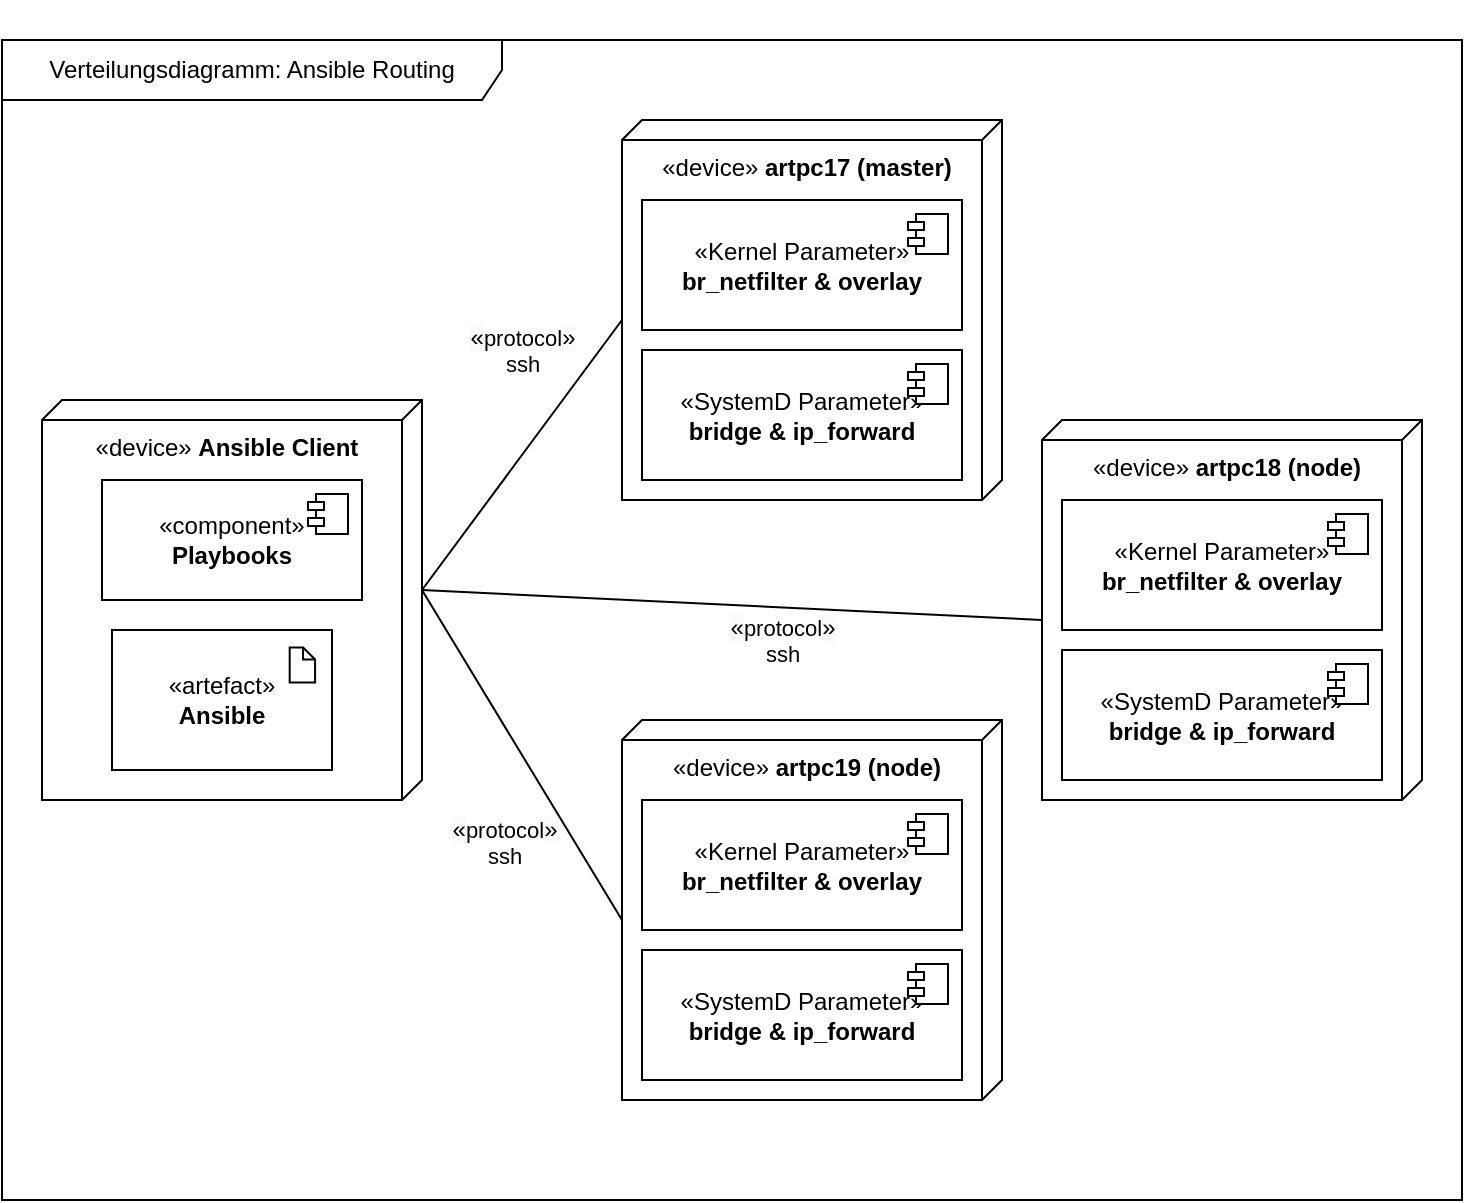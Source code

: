 <mxfile version="24.5.2" type="github">
  <diagram name="Seite-1" id="ety6VozThco01V0hG4by">
    <mxGraphModel dx="1663" dy="682" grid="1" gridSize="10" guides="1" tooltips="1" connect="1" arrows="1" fold="1" page="1" pageScale="1" pageWidth="827" pageHeight="1169" math="0" shadow="0">
      <root>
        <mxCell id="0" />
        <mxCell id="1" parent="0" />
        <mxCell id="1A0GOMXBw5Doz6MIAnEs-1" style="rounded=0;orthogonalLoop=1;jettySize=auto;html=1;exitX=0;exitY=0;exitDx=95;exitDy=0;exitPerimeter=0;entryX=0;entryY=0;entryDx=100;entryDy=190;entryPerimeter=0;endArrow=none;endFill=0;" edge="1" parent="1" source="1A0GOMXBw5Doz6MIAnEs-33" target="1A0GOMXBw5Doz6MIAnEs-46">
          <mxGeometry relative="1" as="geometry">
            <mxPoint x="250" y="295" as="sourcePoint" />
            <mxPoint x="350" y="545" as="targetPoint" />
          </mxGeometry>
        </mxCell>
        <mxCell id="1A0GOMXBw5Doz6MIAnEs-2" value="&lt;span style=&quot;font-size: 12px; text-wrap: wrap; background-color: rgb(251, 251, 251);&quot;&gt;«&lt;/span&gt;protocol&lt;span style=&quot;font-size: 12px; text-wrap: wrap; background-color: rgb(251, 251, 251);&quot;&gt;»&lt;/span&gt;&lt;br&gt;ssh" style="edgeLabel;html=1;align=center;verticalAlign=middle;resizable=0;points=[];" vertex="1" connectable="0" parent="1A0GOMXBw5Doz6MIAnEs-1">
          <mxGeometry x="0.06" y="4" relative="1" as="geometry">
            <mxPoint x="-16" y="40" as="offset" />
          </mxGeometry>
        </mxCell>
        <mxCell id="1A0GOMXBw5Doz6MIAnEs-3" value="&lt;span style=&quot;font-size: 12px; text-wrap: wrap; background-color: rgb(251, 251, 251);&quot;&gt;«&lt;/span&gt;protocol&lt;span style=&quot;font-size: 12px; text-wrap: wrap; background-color: rgb(251, 251, 251);&quot;&gt;»&lt;/span&gt;&lt;br&gt;ssh" style="rounded=0;orthogonalLoop=1;jettySize=auto;html=1;exitX=0;exitY=0;exitDx=95;exitDy=0;exitPerimeter=0;entryX=0;entryY=0;entryDx=100;entryDy=190;entryPerimeter=0;endArrow=none;endFill=0;" edge="1" parent="1" source="1A0GOMXBw5Doz6MIAnEs-33" target="1A0GOMXBw5Doz6MIAnEs-41">
          <mxGeometry x="0.166" y="-16" relative="1" as="geometry">
            <mxPoint x="250" y="295" as="sourcePoint" />
            <mxPoint x="560" y="345" as="targetPoint" />
            <mxPoint as="offset" />
          </mxGeometry>
        </mxCell>
        <mxCell id="1A0GOMXBw5Doz6MIAnEs-4" style="rounded=0;orthogonalLoop=1;jettySize=auto;html=1;exitX=0;exitY=0;exitDx=95;exitDy=0;exitPerimeter=0;entryX=0;entryY=0;entryDx=100;entryDy=190;entryPerimeter=0;endArrow=none;endFill=0;" edge="1" parent="1" source="1A0GOMXBw5Doz6MIAnEs-33" target="1A0GOMXBw5Doz6MIAnEs-25">
          <mxGeometry relative="1" as="geometry">
            <mxPoint x="250" y="295" as="sourcePoint" />
            <mxPoint x="430" y="110" as="targetPoint" />
          </mxGeometry>
        </mxCell>
        <mxCell id="1A0GOMXBw5Doz6MIAnEs-5" value="&lt;span style=&quot;font-size: 12px; text-wrap: wrap; background-color: rgb(251, 251, 251);&quot;&gt;«&lt;/span&gt;protocol&lt;span style=&quot;font-size: 12px; text-wrap: wrap; background-color: rgb(251, 251, 251);&quot;&gt;»&lt;/span&gt;&lt;br&gt;ssh" style="edgeLabel;html=1;align=center;verticalAlign=middle;resizable=0;points=[];" vertex="1" connectable="0" parent="1A0GOMXBw5Doz6MIAnEs-4">
          <mxGeometry x="0.134" relative="1" as="geometry">
            <mxPoint x="-7" y="-44" as="offset" />
          </mxGeometry>
        </mxCell>
        <mxCell id="1A0GOMXBw5Doz6MIAnEs-24" value="" style="group" vertex="1" connectable="0" parent="1">
          <mxGeometry x="400" y="50" width="190" height="260" as="geometry" />
        </mxCell>
        <mxCell id="1A0GOMXBw5Doz6MIAnEs-25" value="«device»&amp;nbsp;&lt;b&gt;artpc17 (master)&lt;/b&gt;" style="verticalAlign=top;align=center;shape=cube;size=10;direction=south;html=1;boundedLbl=1;spacingLeft=5;whiteSpace=wrap;" vertex="1" parent="1A0GOMXBw5Doz6MIAnEs-24">
          <mxGeometry x="-50" y="60" width="190" height="190" as="geometry" />
        </mxCell>
        <mxCell id="1A0GOMXBw5Doz6MIAnEs-26" value="«SystemD Parameter»&lt;br&gt;&lt;b&gt;bridge &amp;amp; ip_forward&lt;/b&gt;" style="html=1;dropTarget=0;whiteSpace=wrap;" vertex="1" parent="1A0GOMXBw5Doz6MIAnEs-24">
          <mxGeometry x="-40" y="175" width="160" height="65" as="geometry" />
        </mxCell>
        <mxCell id="1A0GOMXBw5Doz6MIAnEs-27" value="" style="shape=module;jettyWidth=8;jettyHeight=4;" vertex="1" parent="1A0GOMXBw5Doz6MIAnEs-26">
          <mxGeometry x="1" width="20" height="20" relative="1" as="geometry">
            <mxPoint x="-27" y="7" as="offset" />
          </mxGeometry>
        </mxCell>
        <mxCell id="1A0GOMXBw5Doz6MIAnEs-28" value="«Kernel Parameter»&lt;br&gt;&lt;b&gt;br_netfilter &amp;amp; overlay&lt;/b&gt;" style="html=1;dropTarget=0;whiteSpace=wrap;" vertex="1" parent="1A0GOMXBw5Doz6MIAnEs-24">
          <mxGeometry x="-40" y="100" width="160" height="65" as="geometry" />
        </mxCell>
        <mxCell id="1A0GOMXBw5Doz6MIAnEs-29" value="" style="shape=module;jettyWidth=8;jettyHeight=4;" vertex="1" parent="1A0GOMXBw5Doz6MIAnEs-28">
          <mxGeometry x="1" width="20" height="20" relative="1" as="geometry">
            <mxPoint x="-27" y="7" as="offset" />
          </mxGeometry>
        </mxCell>
        <mxCell id="1A0GOMXBw5Doz6MIAnEs-33" value="«device»&amp;nbsp;&lt;b&gt;Ansible Client&lt;/b&gt;" style="verticalAlign=top;align=center;shape=cube;size=10;direction=south;html=1;boundedLbl=1;spacingLeft=5;whiteSpace=wrap;" vertex="1" parent="1">
          <mxGeometry x="60" y="250" width="190" height="200" as="geometry" />
        </mxCell>
        <mxCell id="1A0GOMXBw5Doz6MIAnEs-34" value="«component»&lt;br&gt;&lt;b&gt;Playbooks&lt;/b&gt;" style="html=1;dropTarget=0;whiteSpace=wrap;" vertex="1" parent="1">
          <mxGeometry x="90" y="290" width="130" height="60" as="geometry" />
        </mxCell>
        <mxCell id="1A0GOMXBw5Doz6MIAnEs-35" value="" style="shape=module;jettyWidth=8;jettyHeight=4;" vertex="1" parent="1A0GOMXBw5Doz6MIAnEs-34">
          <mxGeometry x="1" width="20" height="20" relative="1" as="geometry">
            <mxPoint x="-27" y="7" as="offset" />
          </mxGeometry>
        </mxCell>
        <mxCell id="1A0GOMXBw5Doz6MIAnEs-36" value="" style="group" vertex="1" connectable="0" parent="1">
          <mxGeometry x="95" y="365" width="110" height="70" as="geometry" />
        </mxCell>
        <mxCell id="1A0GOMXBw5Doz6MIAnEs-37" value="«artefact»&lt;br&gt;&lt;b&gt;Ansible&lt;/b&gt;" style="html=1;dropTarget=0;whiteSpace=wrap;" vertex="1" parent="1A0GOMXBw5Doz6MIAnEs-36">
          <mxGeometry width="110" height="70" as="geometry" />
        </mxCell>
        <mxCell id="1A0GOMXBw5Doz6MIAnEs-38" value="" style="shape=note2;boundedLbl=1;whiteSpace=wrap;html=1;size=6;verticalAlign=top;align=left;spacingLeft=5;" vertex="1" parent="1A0GOMXBw5Doz6MIAnEs-36">
          <mxGeometry x="88.846" y="8.75" width="12.692" height="17.5" as="geometry" />
        </mxCell>
        <mxCell id="1A0GOMXBw5Doz6MIAnEs-39" value="Verteilungsdiagramm: Ansible Routing" style="shape=umlFrame;whiteSpace=wrap;html=1;pointerEvents=0;width=250;height=30;" vertex="1" parent="1">
          <mxGeometry x="40" y="70" width="730" height="580" as="geometry" />
        </mxCell>
        <mxCell id="1A0GOMXBw5Doz6MIAnEs-41" value="«device»&amp;nbsp;&lt;b&gt;artpc18 (node)&lt;/b&gt;" style="verticalAlign=top;align=center;shape=cube;size=10;direction=south;html=1;boundedLbl=1;spacingLeft=5;whiteSpace=wrap;" vertex="1" parent="1">
          <mxGeometry x="560" y="260" width="190" height="190" as="geometry" />
        </mxCell>
        <mxCell id="1A0GOMXBw5Doz6MIAnEs-42" value="«SystemD Parameter»&lt;br&gt;&lt;b&gt;bridge &amp;amp; ip_forward&lt;/b&gt;" style="html=1;dropTarget=0;whiteSpace=wrap;" vertex="1" parent="1">
          <mxGeometry x="570" y="375" width="160" height="65" as="geometry" />
        </mxCell>
        <mxCell id="1A0GOMXBw5Doz6MIAnEs-43" value="" style="shape=module;jettyWidth=8;jettyHeight=4;" vertex="1" parent="1A0GOMXBw5Doz6MIAnEs-42">
          <mxGeometry x="1" width="20" height="20" relative="1" as="geometry">
            <mxPoint x="-27" y="7" as="offset" />
          </mxGeometry>
        </mxCell>
        <mxCell id="1A0GOMXBw5Doz6MIAnEs-44" value="«Kernel Parameter»&lt;br&gt;&lt;b&gt;br_netfilter &amp;amp; overlay&lt;/b&gt;" style="html=1;dropTarget=0;whiteSpace=wrap;" vertex="1" parent="1">
          <mxGeometry x="570" y="300" width="160" height="65" as="geometry" />
        </mxCell>
        <mxCell id="1A0GOMXBw5Doz6MIAnEs-45" value="" style="shape=module;jettyWidth=8;jettyHeight=4;" vertex="1" parent="1A0GOMXBw5Doz6MIAnEs-44">
          <mxGeometry x="1" width="20" height="20" relative="1" as="geometry">
            <mxPoint x="-27" y="7" as="offset" />
          </mxGeometry>
        </mxCell>
        <mxCell id="1A0GOMXBw5Doz6MIAnEs-46" value="«device»&amp;nbsp;&lt;b&gt;artpc19 (node)&lt;/b&gt;" style="verticalAlign=top;align=center;shape=cube;size=10;direction=south;html=1;boundedLbl=1;spacingLeft=5;whiteSpace=wrap;" vertex="1" parent="1">
          <mxGeometry x="350" y="410" width="190" height="190" as="geometry" />
        </mxCell>
        <mxCell id="1A0GOMXBw5Doz6MIAnEs-47" value="«SystemD Parameter»&lt;br&gt;&lt;b&gt;bridge &amp;amp; ip_forward&lt;/b&gt;" style="html=1;dropTarget=0;whiteSpace=wrap;" vertex="1" parent="1">
          <mxGeometry x="360" y="525" width="160" height="65" as="geometry" />
        </mxCell>
        <mxCell id="1A0GOMXBw5Doz6MIAnEs-48" value="" style="shape=module;jettyWidth=8;jettyHeight=4;" vertex="1" parent="1A0GOMXBw5Doz6MIAnEs-47">
          <mxGeometry x="1" width="20" height="20" relative="1" as="geometry">
            <mxPoint x="-27" y="7" as="offset" />
          </mxGeometry>
        </mxCell>
        <mxCell id="1A0GOMXBw5Doz6MIAnEs-49" value="«Kernel Parameter»&lt;br&gt;&lt;b&gt;br_netfilter &amp;amp; overlay&lt;/b&gt;" style="html=1;dropTarget=0;whiteSpace=wrap;" vertex="1" parent="1">
          <mxGeometry x="360" y="450" width="160" height="65" as="geometry" />
        </mxCell>
        <mxCell id="1A0GOMXBw5Doz6MIAnEs-50" value="" style="shape=module;jettyWidth=8;jettyHeight=4;" vertex="1" parent="1A0GOMXBw5Doz6MIAnEs-49">
          <mxGeometry x="1" width="20" height="20" relative="1" as="geometry">
            <mxPoint x="-27" y="7" as="offset" />
          </mxGeometry>
        </mxCell>
      </root>
    </mxGraphModel>
  </diagram>
</mxfile>
